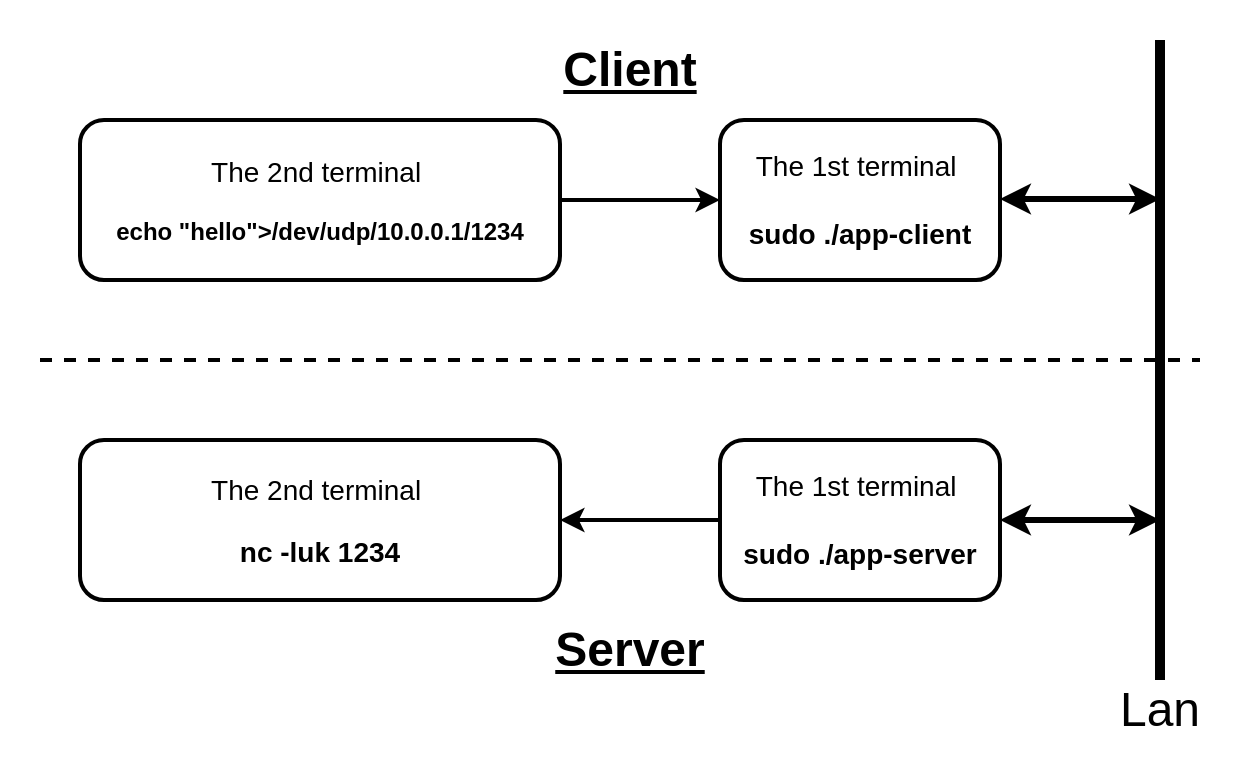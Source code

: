 <mxfile>
    <diagram id="LpFoA9bvL5CVX6Vai69h" name="testing">
        <mxGraphModel dx="799" dy="541" grid="1" gridSize="10" guides="1" tooltips="1" connect="1" arrows="1" fold="1" page="1" pageScale="1" pageWidth="827" pageHeight="1169" background="#ffffff" math="0" shadow="0">
            <root>
                <mxCell id="0"/>
                <mxCell id="1" parent="0"/>
                <mxCell id="dZqDCKcMWKSOWL1aF3Yy-13" value="" style="rounded=0;whiteSpace=wrap;html=1;strokeColor=none;strokeWidth=2;fontSize=24;fontColor=#000000;fillColor=#FFFFFF;" parent="1" vertex="1">
                    <mxGeometry x="80" y="60" width="620" height="380" as="geometry"/>
                </mxCell>
                <mxCell id="dZqDCKcMWKSOWL1aF3Yy-1" value="&lt;font color=&quot;#000000&quot; style=&quot;font-size: 14px;&quot;&gt;The 1st terminal&amp;nbsp;&lt;br&gt;&lt;br&gt;&lt;b&gt;sudo ./app-client&lt;/b&gt;&lt;br&gt;&lt;/font&gt;" style="rounded=1;whiteSpace=wrap;html=1;strokeColor=#000000;fillColor=#FFFFFF;strokeWidth=2;" parent="1" vertex="1">
                    <mxGeometry x="440" y="120" width="140" height="80" as="geometry"/>
                </mxCell>
                <mxCell id="dZqDCKcMWKSOWL1aF3Yy-3" style="edgeStyle=orthogonalEdgeStyle;html=1;exitX=1;exitY=0.5;exitDx=0;exitDy=0;entryX=0;entryY=0.5;entryDx=0;entryDy=0;fontSize=12;fontColor=#000000;strokeWidth=2;strokeColor=#000000;" parent="1" source="dZqDCKcMWKSOWL1aF3Yy-2" target="dZqDCKcMWKSOWL1aF3Yy-1" edge="1">
                    <mxGeometry relative="1" as="geometry"/>
                </mxCell>
                <mxCell id="dZqDCKcMWKSOWL1aF3Yy-2" value="&lt;font color=&quot;#000000&quot; style=&quot;&quot;&gt;&lt;span style=&quot;font-size: 14px;&quot;&gt;The 2nd terminal&amp;nbsp;&lt;/span&gt;&lt;br&gt;&lt;br&gt;&lt;b style=&quot;&quot;&gt;&lt;font style=&quot;font-size: 12px;&quot;&gt;echo &quot;hello&quot;&amp;gt;/dev/udp/10.0.0.1/1234&lt;/font&gt;&lt;/b&gt;&lt;br&gt;&lt;/font&gt;" style="rounded=1;whiteSpace=wrap;html=1;strokeColor=#000000;fillColor=#FFFFFF;strokeWidth=2;" parent="1" vertex="1">
                    <mxGeometry x="120" y="120" width="240" height="80" as="geometry"/>
                </mxCell>
                <mxCell id="dZqDCKcMWKSOWL1aF3Yy-4" value="" style="endArrow=none;dashed=1;html=1;strokeWidth=2;strokeColor=#000000;fontSize=12;fontColor=#000000;" parent="1" edge="1">
                    <mxGeometry width="50" height="50" relative="1" as="geometry">
                        <mxPoint x="100" y="240" as="sourcePoint"/>
                        <mxPoint x="680" y="240" as="targetPoint"/>
                    </mxGeometry>
                </mxCell>
                <mxCell id="dZqDCKcMWKSOWL1aF3Yy-10" style="edgeStyle=orthogonalEdgeStyle;html=1;exitX=0;exitY=0.5;exitDx=0;exitDy=0;entryX=1;entryY=0.5;entryDx=0;entryDy=0;strokeColor=#000000;strokeWidth=2;fontSize=14;fontColor=#000000;" parent="1" source="dZqDCKcMWKSOWL1aF3Yy-5" target="dZqDCKcMWKSOWL1aF3Yy-9" edge="1">
                    <mxGeometry relative="1" as="geometry"/>
                </mxCell>
                <mxCell id="dZqDCKcMWKSOWL1aF3Yy-5" value="&lt;font color=&quot;#000000&quot; style=&quot;font-size: 14px;&quot;&gt;The 1st terminal&amp;nbsp;&lt;br&gt;&lt;br&gt;&lt;b&gt;sudo ./app-server&lt;/b&gt;&lt;br&gt;&lt;/font&gt;" style="rounded=1;whiteSpace=wrap;html=1;strokeColor=#000000;fillColor=#FFFFFF;strokeWidth=2;" parent="1" vertex="1">
                    <mxGeometry x="440" y="280" width="140" height="80" as="geometry"/>
                </mxCell>
                <mxCell id="dZqDCKcMWKSOWL1aF3Yy-6" value="" style="endArrow=none;html=1;strokeColor=#000000;strokeWidth=5;fontSize=12;fontColor=#000000;" parent="1" edge="1">
                    <mxGeometry width="50" height="50" relative="1" as="geometry">
                        <mxPoint x="660" y="400" as="sourcePoint"/>
                        <mxPoint x="660" y="80" as="targetPoint"/>
                    </mxGeometry>
                </mxCell>
                <mxCell id="dZqDCKcMWKSOWL1aF3Yy-7" value="" style="endArrow=classic;startArrow=classic;html=1;strokeColor=#000000;strokeWidth=3;fontSize=12;fontColor=#000000;exitX=1;exitY=0.5;exitDx=0;exitDy=0;" parent="1" source="dZqDCKcMWKSOWL1aF3Yy-5" edge="1">
                    <mxGeometry width="50" height="50" relative="1" as="geometry">
                        <mxPoint x="430" y="380" as="sourcePoint"/>
                        <mxPoint x="660" y="320" as="targetPoint"/>
                    </mxGeometry>
                </mxCell>
                <mxCell id="dZqDCKcMWKSOWL1aF3Yy-8" value="" style="endArrow=classic;startArrow=classic;html=1;strokeColor=#000000;strokeWidth=3;fontSize=12;fontColor=#000000;exitX=1;exitY=0.5;exitDx=0;exitDy=0;" parent="1" edge="1">
                    <mxGeometry width="50" height="50" relative="1" as="geometry">
                        <mxPoint x="580" y="159.5" as="sourcePoint"/>
                        <mxPoint x="660" y="159.5" as="targetPoint"/>
                    </mxGeometry>
                </mxCell>
                <mxCell id="dZqDCKcMWKSOWL1aF3Yy-9" value="&lt;font color=&quot;#000000&quot; style=&quot;&quot;&gt;&lt;span style=&quot;font-size: 14px;&quot;&gt;The 2nd terminal&amp;nbsp;&lt;/span&gt;&lt;br&gt;&lt;br&gt;&lt;b style=&quot;&quot;&gt;&lt;font style=&quot;font-size: 14px;&quot;&gt;nc -luk 1234&lt;/font&gt;&lt;/b&gt;&lt;br&gt;&lt;/font&gt;" style="rounded=1;whiteSpace=wrap;html=1;strokeColor=#000000;fillColor=#FFFFFF;strokeWidth=2;" parent="1" vertex="1">
                    <mxGeometry x="120" y="280" width="240" height="80" as="geometry"/>
                </mxCell>
                <mxCell id="dZqDCKcMWKSOWL1aF3Yy-11" value="&lt;font size=&quot;1&quot; style=&quot;&quot;&gt;&lt;b style=&quot;&quot;&gt;&lt;u style=&quot;font-size: 24px;&quot;&gt;Client&lt;/u&gt;&lt;/b&gt;&lt;/font&gt;" style="text;html=1;strokeColor=none;fillColor=none;align=center;verticalAlign=middle;whiteSpace=wrap;rounded=0;strokeWidth=2;fontSize=14;fontColor=#000000;" parent="1" vertex="1">
                    <mxGeometry x="350" y="70" width="90" height="50" as="geometry"/>
                </mxCell>
                <mxCell id="dZqDCKcMWKSOWL1aF3Yy-12" value="&lt;font size=&quot;1&quot; style=&quot;&quot;&gt;&lt;b style=&quot;&quot;&gt;&lt;u style=&quot;font-size: 24px;&quot;&gt;Server&lt;/u&gt;&lt;/b&gt;&lt;/font&gt;" style="text;html=1;strokeColor=none;fillColor=none;align=center;verticalAlign=middle;whiteSpace=wrap;rounded=0;strokeWidth=2;fontSize=14;fontColor=#000000;" parent="1" vertex="1">
                    <mxGeometry x="350" y="360" width="90" height="50" as="geometry"/>
                </mxCell>
                <mxCell id="dZqDCKcMWKSOWL1aF3Yy-14" value="Lan" style="text;html=1;strokeColor=none;fillColor=none;align=center;verticalAlign=middle;whiteSpace=wrap;rounded=0;strokeWidth=2;fontSize=24;fontColor=#000000;" parent="1" vertex="1">
                    <mxGeometry x="630" y="400" width="60" height="30" as="geometry"/>
                </mxCell>
            </root>
        </mxGraphModel>
    </diagram>
    <diagram id="3_8uMYqXD7WGEC1r_juf" name="第 5 页">
        <mxGraphModel dx="993" dy="731" grid="1" gridSize="10" guides="1" tooltips="1" connect="1" arrows="1" fold="1" page="1" pageScale="1" pageWidth="827" pageHeight="1169" background="#ffffff" math="0" shadow="0">
            <root>
                <mxCell id="0"/>
                <mxCell id="1" parent="0"/>
                <mxCell id="bsSO3kbQTR8HCDqmFECx-67" value="" style="rounded=0;whiteSpace=wrap;html=1;glass=0;sketch=0;strokeColor=none;strokeWidth=2;fontSize=18;fontColor=#000000;fillColor=#FFFFFF;" parent="1" vertex="1">
                    <mxGeometry x="60" y="20" width="740" height="680" as="geometry"/>
                </mxCell>
                <mxCell id="bsSO3kbQTR8HCDqmFECx-7" style="edgeStyle=none;html=1;exitX=0.5;exitY=1;exitDx=0;exitDy=0;entryX=0.5;entryY=0;entryDx=0;entryDy=0;fontSize=14;fontColor=#000000;strokeColor=#000000;strokeWidth=2;" parent="1" source="bsSO3kbQTR8HCDqmFECx-1" target="bsSO3kbQTR8HCDqmFECx-4" edge="1">
                    <mxGeometry relative="1" as="geometry"/>
                </mxCell>
                <mxCell id="bsSO3kbQTR8HCDqmFECx-1" value="&lt;font style=&quot;font-size: 14px;&quot; color=&quot;#000000&quot;&gt;app A&lt;/font&gt;" style="rounded=1;whiteSpace=wrap;html=1;fillColor=#FFFFFF;strokeColor=#000000;strokeWidth=2;" parent="1" vertex="1">
                    <mxGeometry x="80" y="81" width="120" height="40" as="geometry"/>
                </mxCell>
                <mxCell id="bsSO3kbQTR8HCDqmFECx-20" style="edgeStyle=orthogonalEdgeStyle;html=1;exitX=0.5;exitY=0;exitDx=0;exitDy=0;entryX=0.214;entryY=1;entryDx=0;entryDy=0;entryPerimeter=0;strokeColor=#000000;strokeWidth=2;fontSize=13;fontColor=#000000;startArrow=classic;startFill=1;endArrow=none;endFill=0;" parent="1" source="bsSO3kbQTR8HCDqmFECx-2" target="bsSO3kbQTR8HCDqmFECx-6" edge="1">
                    <mxGeometry relative="1" as="geometry"/>
                </mxCell>
                <mxCell id="bsSO3kbQTR8HCDqmFECx-2" value="&lt;font style=&quot;font-size: 14px;&quot; color=&quot;#000000&quot;&gt;enp3s0 driver&lt;br&gt;(192.168.2.112)&lt;br&gt;&lt;/font&gt;" style="rounded=1;whiteSpace=wrap;html=1;strokeColor=#000000;fillColor=#FFFFFF;strokeWidth=2;" parent="1" vertex="1">
                    <mxGeometry x="80" y="563" width="120" height="40" as="geometry"/>
                </mxCell>
                <mxCell id="bsSO3kbQTR8HCDqmFECx-11" style="edgeStyle=none;html=1;exitX=0.5;exitY=0;exitDx=0;exitDy=0;entryX=0.786;entryY=0.983;entryDx=0;entryDy=0;entryPerimeter=0;strokeColor=#000000;strokeWidth=2;fontSize=14;fontColor=#000000;startArrow=classic;startFill=1;endArrow=none;endFill=0;" parent="1" source="bsSO3kbQTR8HCDqmFECx-3" target="bsSO3kbQTR8HCDqmFECx-6" edge="1">
                    <mxGeometry relative="1" as="geometry"/>
                </mxCell>
                <mxCell id="bsSO3kbQTR8HCDqmFECx-22" style="edgeStyle=orthogonalEdgeStyle;html=1;exitX=0.5;exitY=1;exitDx=0;exitDy=0;entryX=0.5;entryY=0;entryDx=0;entryDy=0;strokeColor=#000000;strokeWidth=2;fontSize=13;fontColor=#000000;startArrow=none;startFill=0;endArrow=classic;endFill=1;" parent="1" source="bsSO3kbQTR8HCDqmFECx-3" target="bsSO3kbQTR8HCDqmFECx-12" edge="1">
                    <mxGeometry relative="1" as="geometry">
                        <Array as="points">
                            <mxPoint x="300" y="630"/>
                            <mxPoint x="390" y="630"/>
                            <mxPoint x="390" y="50"/>
                            <mxPoint x="300" y="50"/>
                        </Array>
                    </mxGeometry>
                </mxCell>
                <mxCell id="bsSO3kbQTR8HCDqmFECx-3" value="&lt;font style=&quot;font-size: 14px;&quot; color=&quot;#000000&quot;&gt;tun0 driver&lt;br&gt;(10.0.0.2)&lt;br&gt;&lt;/font&gt;" style="rounded=1;whiteSpace=wrap;html=1;strokeColor=#000000;fillColor=#FFFFFF;strokeWidth=2;" parent="1" vertex="1">
                    <mxGeometry x="240" y="563" width="120" height="40" as="geometry"/>
                </mxCell>
                <mxCell id="bsSO3kbQTR8HCDqmFECx-8" style="edgeStyle=none;html=1;exitX=0.5;exitY=1;exitDx=0;exitDy=0;entryX=0.5;entryY=0;entryDx=0;entryDy=0;strokeColor=#000000;strokeWidth=2;fontSize=14;fontColor=#000000;" parent="1" source="bsSO3kbQTR8HCDqmFECx-4" target="bsSO3kbQTR8HCDqmFECx-5" edge="1">
                    <mxGeometry relative="1" as="geometry"/>
                </mxCell>
                <mxCell id="bsSO3kbQTR8HCDqmFECx-4" value="&lt;font style=&quot;font-size: 14px;&quot; color=&quot;#000000&quot;&gt;Socket A&lt;/font&gt;" style="rounded=1;whiteSpace=wrap;html=1;fillColor=#FFFFFF;strokeColor=#000000;strokeWidth=2;" parent="1" vertex="1">
                    <mxGeometry x="80" y="241" width="120" height="40" as="geometry"/>
                </mxCell>
                <mxCell id="bsSO3kbQTR8HCDqmFECx-9" style="edgeStyle=none;html=1;exitX=0.5;exitY=1;exitDx=0;exitDy=0;entryX=0.214;entryY=-0.017;entryDx=0;entryDy=0;entryPerimeter=0;strokeColor=#000000;strokeWidth=2;fontSize=14;fontColor=#000000;" parent="1" source="bsSO3kbQTR8HCDqmFECx-5" target="bsSO3kbQTR8HCDqmFECx-6" edge="1">
                    <mxGeometry relative="1" as="geometry"/>
                </mxCell>
                <mxCell id="bsSO3kbQTR8HCDqmFECx-5" value="&lt;font style=&quot;font-size: 14px;&quot; color=&quot;#000000&quot;&gt;Send msg to&lt;br&gt;10.0.0.1:1234&lt;br&gt;&lt;/font&gt;" style="rounded=1;whiteSpace=wrap;html=1;fillColor=#FFFFFF;strokeColor=#000000;glass=0;strokeWidth=2;" parent="1" vertex="1">
                    <mxGeometry x="80" y="322" width="120" height="40" as="geometry"/>
                </mxCell>
                <mxCell id="bsSO3kbQTR8HCDqmFECx-6" value="&lt;font style=&quot;font-size: 14px;&quot; color=&quot;#000000&quot;&gt;Network Protocol Stack&lt;br&gt;&lt;/font&gt;" style="rounded=1;whiteSpace=wrap;html=1;strokeColor=#000000;fillColor=#FFFFFF;strokeWidth=2;" parent="1" vertex="1">
                    <mxGeometry x="80" y="421" width="280" height="60" as="geometry"/>
                </mxCell>
                <mxCell id="bsSO3kbQTR8HCDqmFECx-16" style="edgeStyle=orthogonalEdgeStyle;html=1;exitX=0.5;exitY=1;exitDx=0;exitDy=0;entryX=0.5;entryY=0;entryDx=0;entryDy=0;strokeColor=#000000;strokeWidth=2;fontSize=13;fontColor=#000000;startArrow=none;startFill=0;endArrow=classic;endFill=1;" parent="1" source="bsSO3kbQTR8HCDqmFECx-12" target="bsSO3kbQTR8HCDqmFECx-13" edge="1">
                    <mxGeometry relative="1" as="geometry"/>
                </mxCell>
                <mxCell id="bsSO3kbQTR8HCDqmFECx-12" value="&lt;font color=&quot;#000000&quot;&gt;&lt;span style=&quot;font-size: 14px;&quot;&gt;app-tun&lt;/span&gt;&lt;/font&gt;" style="rounded=1;whiteSpace=wrap;html=1;fillColor=#FFFFFF;strokeColor=#000000;strokeWidth=2;" parent="1" vertex="1">
                    <mxGeometry x="240" y="81" width="120" height="40" as="geometry"/>
                </mxCell>
                <mxCell id="bsSO3kbQTR8HCDqmFECx-17" style="edgeStyle=orthogonalEdgeStyle;html=1;exitX=0.5;exitY=1;exitDx=0;exitDy=0;entryX=0.5;entryY=0;entryDx=0;entryDy=0;strokeColor=#000000;strokeWidth=2;fontSize=13;fontColor=#000000;startArrow=none;startFill=0;endArrow=classic;endFill=1;" parent="1" source="bsSO3kbQTR8HCDqmFECx-13" target="bsSO3kbQTR8HCDqmFECx-14" edge="1">
                    <mxGeometry relative="1" as="geometry"/>
                </mxCell>
                <mxCell id="bsSO3kbQTR8HCDqmFECx-13" value="&lt;font style=&quot;font-size: 13px;&quot; color=&quot;#000000&quot;&gt;Package with a&lt;br&gt;new TCP/IP header&lt;br&gt;&lt;/font&gt;" style="rounded=1;whiteSpace=wrap;html=1;fillColor=#FFFFFF;strokeColor=#000000;strokeWidth=2;" parent="1" vertex="1">
                    <mxGeometry x="240" y="161" width="120" height="40" as="geometry"/>
                </mxCell>
                <mxCell id="bsSO3kbQTR8HCDqmFECx-18" style="edgeStyle=orthogonalEdgeStyle;html=1;exitX=0.5;exitY=1;exitDx=0;exitDy=0;entryX=0.5;entryY=0;entryDx=0;entryDy=0;strokeColor=#000000;strokeWidth=2;fontSize=13;fontColor=#000000;startArrow=none;startFill=0;endArrow=classic;endFill=1;" parent="1" source="bsSO3kbQTR8HCDqmFECx-14" target="bsSO3kbQTR8HCDqmFECx-15" edge="1">
                    <mxGeometry relative="1" as="geometry"/>
                </mxCell>
                <mxCell id="bsSO3kbQTR8HCDqmFECx-14" value="&lt;font style=&quot;font-size: 14px;&quot; color=&quot;#000000&quot;&gt;Socket B&lt;/font&gt;" style="rounded=1;whiteSpace=wrap;html=1;fillColor=#FFFFFF;strokeColor=#000000;strokeWidth=2;" parent="1" vertex="1">
                    <mxGeometry x="240" y="241" width="120" height="40" as="geometry"/>
                </mxCell>
                <mxCell id="bsSO3kbQTR8HCDqmFECx-19" style="edgeStyle=orthogonalEdgeStyle;html=1;exitX=0.5;exitY=1;exitDx=0;exitDy=0;entryX=0.786;entryY=-0.033;entryDx=0;entryDy=0;entryPerimeter=0;strokeColor=#000000;strokeWidth=2;fontSize=13;fontColor=#000000;startArrow=none;startFill=0;endArrow=classic;endFill=1;" parent="1" source="bsSO3kbQTR8HCDqmFECx-15" target="bsSO3kbQTR8HCDqmFECx-6" edge="1">
                    <mxGeometry relative="1" as="geometry"/>
                </mxCell>
                <mxCell id="bsSO3kbQTR8HCDqmFECx-15" value="&lt;font style=&quot;font-size: 14px;&quot; color=&quot;#000000&quot;&gt;Send msg to&lt;br&gt;192.168.114:5678&lt;br&gt;&lt;/font&gt;" style="rounded=1;whiteSpace=wrap;html=1;fillColor=#FFFFFF;strokeColor=#000000;glass=0;strokeWidth=2;" parent="1" vertex="1">
                    <mxGeometry x="240" y="322" width="120" height="40" as="geometry"/>
                </mxCell>
                <mxCell id="bsSO3kbQTR8HCDqmFECx-21" value="" style="endArrow=none;dashed=1;html=1;strokeWidth=2;strokeColor=#000000;fontSize=13;fontColor=#000000;" parent="1" edge="1">
                    <mxGeometry width="50" height="50" relative="1" as="geometry">
                        <mxPoint x="440" y="680" as="sourcePoint"/>
                        <mxPoint x="440" y="40" as="targetPoint"/>
                    </mxGeometry>
                </mxCell>
                <mxCell id="bsSO3kbQTR8HCDqmFECx-49" value="" style="edgeStyle=orthogonalEdgeStyle;html=1;strokeColor=#000000;strokeWidth=2;fontSize=16;fontColor=#000000;startArrow=classic;startFill=1;endArrow=none;endFill=0;startSize=3;endSize=3;" parent="1" source="bsSO3kbQTR8HCDqmFECx-24" target="bsSO3kbQTR8HCDqmFECx-33" edge="1">
                    <mxGeometry relative="1" as="geometry"/>
                </mxCell>
                <mxCell id="bsSO3kbQTR8HCDqmFECx-50" value="" style="edgeStyle=orthogonalEdgeStyle;html=1;strokeColor=#000000;strokeWidth=2;fontSize=16;fontColor=#000000;startArrow=classic;startFill=1;endArrow=none;endFill=0;startSize=3;endSize=3;" parent="1" source="bsSO3kbQTR8HCDqmFECx-24" target="bsSO3kbQTR8HCDqmFECx-33" edge="1">
                    <mxGeometry relative="1" as="geometry"/>
                </mxCell>
                <mxCell id="bsSO3kbQTR8HCDqmFECx-53" style="edgeStyle=orthogonalEdgeStyle;html=1;exitX=0.5;exitY=0;exitDx=0;exitDy=0;entryX=0.5;entryY=1;entryDx=0;entryDy=0;strokeColor=#000000;strokeWidth=2;fontSize=16;fontColor=#000000;startArrow=none;startFill=0;endArrow=classic;endFill=1;startSize=3;endSize=3;" parent="1" source="bsSO3kbQTR8HCDqmFECx-24" target="bsSO3kbQTR8HCDqmFECx-52" edge="1">
                    <mxGeometry relative="1" as="geometry"/>
                </mxCell>
                <mxCell id="bsSO3kbQTR8HCDqmFECx-24" value="&lt;font style=&quot;font-size: 14px;&quot; color=&quot;#000000&quot;&gt;app C&lt;/font&gt;" style="rounded=1;whiteSpace=wrap;html=1;fillColor=#FFFFFF;strokeColor=#000000;strokeWidth=2;" parent="1" vertex="1">
                    <mxGeometry x="480" y="240" width="120" height="40" as="geometry"/>
                </mxCell>
                <mxCell id="bsSO3kbQTR8HCDqmFECx-25" style="edgeStyle=orthogonalEdgeStyle;html=1;exitX=0.5;exitY=0;exitDx=0;exitDy=0;entryX=0.214;entryY=1;entryDx=0;entryDy=0;entryPerimeter=0;strokeColor=#000000;strokeWidth=2;fontSize=13;fontColor=#000000;startArrow=none;startFill=0;endArrow=classic;endFill=1;" parent="1" source="bsSO3kbQTR8HCDqmFECx-26" target="bsSO3kbQTR8HCDqmFECx-34" edge="1">
                    <mxGeometry relative="1" as="geometry"/>
                </mxCell>
                <mxCell id="bsSO3kbQTR8HCDqmFECx-26" value="&lt;font style=&quot;font-size: 14px;&quot; color=&quot;#000000&quot;&gt;enp3s0 driver&lt;br&gt;(192.168.2.114)&lt;br&gt;&lt;/font&gt;" style="rounded=1;whiteSpace=wrap;html=1;strokeColor=#000000;fillColor=#FFFFFF;strokeWidth=2;" parent="1" vertex="1">
                    <mxGeometry x="480" y="561" width="120" height="40" as="geometry"/>
                </mxCell>
                <mxCell id="bsSO3kbQTR8HCDqmFECx-27" style="edgeStyle=none;html=1;exitX=0.5;exitY=0;exitDx=0;exitDy=0;entryX=0.786;entryY=0.983;entryDx=0;entryDy=0;entryPerimeter=0;strokeColor=#000000;strokeWidth=2;fontSize=14;fontColor=#000000;startArrow=classic;startFill=1;endArrow=none;endFill=0;" parent="1" source="bsSO3kbQTR8HCDqmFECx-29" target="bsSO3kbQTR8HCDqmFECx-34" edge="1">
                    <mxGeometry relative="1" as="geometry"/>
                </mxCell>
                <mxCell id="bsSO3kbQTR8HCDqmFECx-61" style="edgeStyle=orthogonalEdgeStyle;html=1;exitX=0.5;exitY=1;exitDx=0;exitDy=0;entryX=0.5;entryY=0;entryDx=0;entryDy=0;strokeWidth=2;fontSize=16;fontColor=#000000;startArrow=classic;startFill=1;endArrow=none;endFill=0;startSize=3;endSize=3;strokeColor=#000000;" parent="1" source="bsSO3kbQTR8HCDqmFECx-29" target="bsSO3kbQTR8HCDqmFECx-60" edge="1">
                    <mxGeometry relative="1" as="geometry">
                        <Array as="points">
                            <mxPoint x="700" y="620"/>
                            <mxPoint x="780" y="620"/>
                            <mxPoint x="780" y="50"/>
                            <mxPoint x="700" y="50"/>
                        </Array>
                    </mxGeometry>
                </mxCell>
                <mxCell id="bsSO3kbQTR8HCDqmFECx-29" value="&lt;font style=&quot;font-size: 14px;&quot; color=&quot;#000000&quot;&gt;tun0 driver&lt;br&gt;(10.0.0.1)&lt;br&gt;&lt;/font&gt;" style="rounded=1;whiteSpace=wrap;html=1;strokeColor=#000000;fillColor=#FFFFFF;strokeWidth=2;" parent="1" vertex="1">
                    <mxGeometry x="640" y="561" width="120" height="40" as="geometry"/>
                </mxCell>
                <mxCell id="bsSO3kbQTR8HCDqmFECx-32" style="edgeStyle=none;html=1;exitX=0.5;exitY=1;exitDx=0;exitDy=0;entryX=0.214;entryY=-0.017;entryDx=0;entryDy=0;entryPerimeter=0;strokeColor=#000000;strokeWidth=2;fontSize=14;fontColor=#000000;endArrow=none;endFill=0;startArrow=classic;startFill=1;" parent="1" source="bsSO3kbQTR8HCDqmFECx-33" target="bsSO3kbQTR8HCDqmFECx-34" edge="1">
                    <mxGeometry relative="1" as="geometry"/>
                </mxCell>
                <mxCell id="bsSO3kbQTR8HCDqmFECx-33" value="&lt;font style=&quot;font-size: 13px;&quot; color=&quot;#000000&quot;&gt;Listen on&amp;nbsp;&lt;br&gt;192.168.2.114:5678&lt;br&gt;&lt;/font&gt;" style="rounded=1;whiteSpace=wrap;html=1;fillColor=#FFFFFF;strokeColor=#000000;glass=0;strokeWidth=2;" parent="1" vertex="1">
                    <mxGeometry x="480" y="320" width="120" height="40" as="geometry"/>
                </mxCell>
                <mxCell id="bsSO3kbQTR8HCDqmFECx-34" value="&lt;font style=&quot;font-size: 14px;&quot; color=&quot;#000000&quot;&gt;Network Protocol Stack&lt;br&gt;&lt;/font&gt;" style="rounded=1;whiteSpace=wrap;html=1;strokeColor=#000000;fillColor=#FFFFFF;strokeWidth=2;" parent="1" vertex="1">
                    <mxGeometry x="480" y="420" width="280" height="60" as="geometry"/>
                </mxCell>
                <mxCell id="bsSO3kbQTR8HCDqmFECx-39" style="edgeStyle=orthogonalEdgeStyle;html=1;exitX=0.5;exitY=1;exitDx=0;exitDy=0;entryX=0.5;entryY=0;entryDx=0;entryDy=0;strokeColor=#000000;strokeWidth=2;fontSize=13;fontColor=#000000;startArrow=classic;startFill=1;endArrow=none;endFill=0;" parent="1" source="bsSO3kbQTR8HCDqmFECx-40" target="bsSO3kbQTR8HCDqmFECx-42" edge="1">
                    <mxGeometry relative="1" as="geometry"/>
                </mxCell>
                <mxCell id="bsSO3kbQTR8HCDqmFECx-40" value="&lt;font style=&quot;font-size: 14px;&quot; color=&quot;#000000&quot;&gt;App D&lt;/font&gt;" style="rounded=1;whiteSpace=wrap;html=1;fillColor=#FFFFFF;strokeColor=#000000;strokeWidth=2;" parent="1" vertex="1">
                    <mxGeometry x="640" y="239" width="120" height="40" as="geometry"/>
                </mxCell>
                <mxCell id="bsSO3kbQTR8HCDqmFECx-42" value="&lt;font style=&quot;font-size: 14px;&quot; color=&quot;#000000&quot;&gt;Listen on&lt;br&gt;10.0.0.1:1234&lt;br&gt;&lt;/font&gt;" style="rounded=1;whiteSpace=wrap;html=1;fillColor=#FFFFFF;strokeColor=#000000;glass=0;strokeWidth=2;" parent="1" vertex="1">
                    <mxGeometry x="640" y="320" width="120" height="40" as="geometry"/>
                </mxCell>
                <mxCell id="bsSO3kbQTR8HCDqmFECx-45" value="" style="endArrow=none;html=1;strokeColor=#000000;strokeWidth=5;fontSize=13;fontColor=#000000;" parent="1" edge="1">
                    <mxGeometry width="50" height="50" relative="1" as="geometry">
                        <mxPoint x="80" y="660" as="sourcePoint"/>
                        <mxPoint x="760" y="660" as="targetPoint"/>
                    </mxGeometry>
                </mxCell>
                <mxCell id="bsSO3kbQTR8HCDqmFECx-46" value="&lt;font style=&quot;font-size: 16px;&quot;&gt;Lan&lt;/font&gt;" style="text;html=1;strokeColor=none;fillColor=none;align=center;verticalAlign=middle;whiteSpace=wrap;rounded=0;glass=0;sketch=0;strokeWidth=2;fontSize=13;fontColor=#000000;" parent="1" vertex="1">
                    <mxGeometry x="354" y="660" width="60" height="30" as="geometry"/>
                </mxCell>
                <mxCell id="bsSO3kbQTR8HCDqmFECx-47" value="" style="shape=flexArrow;endArrow=classic;startArrow=classic;html=1;strokeColor=#000000;strokeWidth=2;fontSize=16;fontColor=#000000;exitX=0.5;exitY=1;exitDx=0;exitDy=0;endSize=3;startSize=3;spacing=2;" parent="1" source="bsSO3kbQTR8HCDqmFECx-2" edge="1">
                    <mxGeometry width="100" height="100" relative="1" as="geometry">
                        <mxPoint x="360" y="390" as="sourcePoint"/>
                        <mxPoint x="140" y="660" as="targetPoint"/>
                    </mxGeometry>
                </mxCell>
                <mxCell id="bsSO3kbQTR8HCDqmFECx-48" value="" style="shape=flexArrow;endArrow=classic;startArrow=classic;html=1;strokeColor=#000000;strokeWidth=2;fontSize=16;fontColor=#000000;exitX=0.5;exitY=1;exitDx=0;exitDy=0;endSize=3;startSize=3;spacing=2;" parent="1" edge="1">
                    <mxGeometry width="100" height="100" relative="1" as="geometry">
                        <mxPoint x="539.5" y="601" as="sourcePoint"/>
                        <mxPoint x="539.5" y="658" as="targetPoint"/>
                    </mxGeometry>
                </mxCell>
                <mxCell id="bsSO3kbQTR8HCDqmFECx-55" style="edgeStyle=orthogonalEdgeStyle;html=1;exitX=0.5;exitY=0;exitDx=0;exitDy=0;entryX=0.5;entryY=1;entryDx=0;entryDy=0;strokeColor=#000000;strokeWidth=2;fontSize=16;fontColor=#000000;startArrow=none;startFill=0;endArrow=classic;endFill=1;startSize=3;endSize=3;" parent="1" source="bsSO3kbQTR8HCDqmFECx-52" target="bsSO3kbQTR8HCDqmFECx-54" edge="1">
                    <mxGeometry relative="1" as="geometry"/>
                </mxCell>
                <mxCell id="bsSO3kbQTR8HCDqmFECx-52" value="&lt;font style=&quot;font-size: 13px;&quot; color=&quot;#000000&quot;&gt;Unpackage &lt;br&gt;TCP/IP header&lt;br&gt;&lt;/font&gt;" style="rounded=1;whiteSpace=wrap;html=1;fillColor=#FFFFFF;strokeColor=#000000;strokeWidth=2;" parent="1" vertex="1">
                    <mxGeometry x="480" y="159" width="120" height="40" as="geometry"/>
                </mxCell>
                <mxCell id="bsSO3kbQTR8HCDqmFECx-56" style="edgeStyle=orthogonalEdgeStyle;html=1;exitX=0.5;exitY=0;exitDx=0;exitDy=0;entryX=0.5;entryY=0;entryDx=0;entryDy=0;strokeColor=#000000;strokeWidth=2;fontSize=16;fontColor=#000000;startArrow=none;startFill=0;endArrow=classic;endFill=1;startSize=3;endSize=3;" parent="1" source="bsSO3kbQTR8HCDqmFECx-54" target="bsSO3kbQTR8HCDqmFECx-34" edge="1">
                    <mxGeometry relative="1" as="geometry">
                        <Array as="points">
                            <mxPoint x="540" y="60"/>
                            <mxPoint x="620" y="60"/>
                        </Array>
                    </mxGeometry>
                </mxCell>
                <mxCell id="bsSO3kbQTR8HCDqmFECx-54" value="&lt;font style=&quot;font-size: 14px;&quot; color=&quot;#000000&quot;&gt;Send packet to&lt;br&gt;protocol stack&lt;br&gt;&lt;/font&gt;" style="rounded=1;whiteSpace=wrap;html=1;fillColor=#FFFFFF;strokeColor=#000000;glass=0;strokeWidth=2;" parent="1" vertex="1">
                    <mxGeometry x="480" y="79" width="120" height="40" as="geometry"/>
                </mxCell>
                <mxCell id="bsSO3kbQTR8HCDqmFECx-57" style="edgeStyle=orthogonalEdgeStyle;html=1;entryX=0.789;entryY=1;entryDx=0;entryDy=0;entryPerimeter=0;strokeColor=#FF0000;strokeWidth=2;fontSize=16;fontColor=#000000;startArrow=none;startFill=0;endArrow=classic;endFill=1;startSize=3;endSize=3;dashed=1;" parent="1" target="bsSO3kbQTR8HCDqmFECx-6" edge="1">
                    <mxGeometry relative="1" as="geometry">
                        <mxPoint x="140" y="420" as="sourcePoint"/>
                        <Array as="points">
                            <mxPoint x="140" y="460"/>
                            <mxPoint x="301" y="460"/>
                        </Array>
                    </mxGeometry>
                </mxCell>
                <mxCell id="bsSO3kbQTR8HCDqmFECx-58" style="edgeStyle=orthogonalEdgeStyle;html=1;entryX=0.214;entryY=0.983;entryDx=0;entryDy=0;entryPerimeter=0;strokeColor=#001DBC;strokeWidth=2;fontSize=16;fontColor=#000000;startArrow=none;startFill=0;endArrow=classic;endFill=1;startSize=3;endSize=3;dashed=1;fillColor=#0050ef;" parent="1" target="bsSO3kbQTR8HCDqmFECx-6" edge="1">
                    <mxGeometry relative="1" as="geometry">
                        <mxPoint x="300" y="420" as="sourcePoint"/>
                        <mxPoint x="310.92" y="491" as="targetPoint"/>
                        <Array as="points">
                            <mxPoint x="300" y="440"/>
                            <mxPoint x="140" y="440"/>
                        </Array>
                    </mxGeometry>
                </mxCell>
                <mxCell id="bsSO3kbQTR8HCDqmFECx-59" style="edgeStyle=none;html=1;exitX=0.5;exitY=1;exitDx=0;exitDy=0;entryX=0.214;entryY=-0.017;entryDx=0;entryDy=0;entryPerimeter=0;strokeColor=#000000;strokeWidth=2;fontSize=14;fontColor=#000000;endArrow=none;endFill=0;startArrow=classic;startFill=1;" parent="1" edge="1">
                    <mxGeometry relative="1" as="geometry">
                        <mxPoint x="702" y="360" as="sourcePoint"/>
                        <mxPoint x="701.92" y="418.98" as="targetPoint"/>
                    </mxGeometry>
                </mxCell>
                <mxCell id="bsSO3kbQTR8HCDqmFECx-60" value="&lt;font color=&quot;#000000&quot;&gt;&lt;span style=&quot;font-size: 14px;&quot;&gt;app-tun&lt;/span&gt;&lt;/font&gt;" style="rounded=1;whiteSpace=wrap;html=1;fillColor=#FFFFFF;strokeColor=#000000;strokeWidth=2;" parent="1" vertex="1">
                    <mxGeometry x="640" y="79" width="120" height="40" as="geometry"/>
                </mxCell>
                <mxCell id="bsSO3kbQTR8HCDqmFECx-62" value="&lt;font style=&quot;font-size: 18px;&quot;&gt;Computer A&lt;/font&gt;" style="text;html=1;strokeColor=none;fillColor=none;align=center;verticalAlign=middle;whiteSpace=wrap;rounded=0;glass=0;sketch=0;strokeWidth=2;fontSize=16;fontColor=#000000;" parent="1" vertex="1">
                    <mxGeometry x="70" y="23" width="120" height="30" as="geometry"/>
                </mxCell>
                <mxCell id="bsSO3kbQTR8HCDqmFECx-63" value="&lt;font style=&quot;font-size: 18px;&quot;&gt;Computer B&lt;/font&gt;" style="text;html=1;strokeColor=none;fillColor=none;align=center;verticalAlign=middle;whiteSpace=wrap;rounded=0;glass=0;sketch=0;strokeWidth=2;fontSize=16;fontColor=#000000;" parent="1" vertex="1">
                    <mxGeometry x="440" y="23" width="120" height="30" as="geometry"/>
                </mxCell>
                <mxCell id="bsSO3kbQTR8HCDqmFECx-65" value="" style="curved=1;endArrow=classic;html=1;strokeColor=#FF0000;strokeWidth=2;fontSize=18;fontColor=#000000;startSize=3;endSize=3;entryX=0.786;entryY=0;entryDx=0;entryDy=0;entryPerimeter=0;exitX=0.5;exitY=0;exitDx=0;exitDy=0;dashed=1;fillColor=#e51400;" parent="1" source="bsSO3kbQTR8HCDqmFECx-34" target="bsSO3kbQTR8HCDqmFECx-34" edge="1">
                    <mxGeometry width="50" height="50" relative="1" as="geometry">
                        <mxPoint x="640" y="490" as="sourcePoint"/>
                        <mxPoint x="690" y="440" as="targetPoint"/>
                        <Array as="points">
                            <mxPoint x="630" y="440"/>
                            <mxPoint x="660" y="440"/>
                        </Array>
                    </mxGeometry>
                </mxCell>
            </root>
        </mxGraphModel>
    </diagram>
    <diagram id="lBMaH31nj32pBS0gJe0l" name="第 4 页">
        <mxGraphModel dx="993" dy="731" grid="1" gridSize="10" guides="1" tooltips="1" connect="1" arrows="1" fold="1" page="1" pageScale="1" pageWidth="827" pageHeight="1169" math="0" shadow="0">
            <root>
                <mxCell id="0"/>
                <mxCell id="1" parent="0"/>
                <mxCell id="549uaHIAO2YP7xCpIByj-1" value="" style="rounded=0;whiteSpace=wrap;html=1;strokeColor=none;strokeWidth=2;fontSize=18;fontColor=#000000;fillColor=#FFFFFF;" parent="1" vertex="1">
                    <mxGeometry x="40" y="20" width="560" height="580" as="geometry"/>
                </mxCell>
                <mxCell id="549uaHIAO2YP7xCpIByj-2" style="edgeStyle=none;html=1;exitX=0.5;exitY=1;exitDx=0;exitDy=0;entryX=0.5;entryY=0;entryDx=0;entryDy=0;fontSize=14;fontColor=#000000;strokeColor=#001DBC;strokeWidth=2;endSize=2;fillColor=#0050ef;" parent="1" source="549uaHIAO2YP7xCpIByj-3" target="549uaHIAO2YP7xCpIByj-5" edge="1">
                    <mxGeometry relative="1" as="geometry"/>
                </mxCell>
                <mxCell id="549uaHIAO2YP7xCpIByj-3" value="&lt;font style=&quot;font-size: 14px;&quot; color=&quot;#000000&quot;&gt;application A&lt;/font&gt;" style="rounded=0;whiteSpace=wrap;html=1;strokeColor=#000000;fillColor=#FFFFFF;strokeWidth=2;" parent="1" vertex="1">
                    <mxGeometry x="80" y="80" width="120" height="40" as="geometry"/>
                </mxCell>
                <mxCell id="549uaHIAO2YP7xCpIByj-4" style="edgeStyle=none;html=1;exitX=0.5;exitY=1;exitDx=0;exitDy=0;strokeColor=#001DBC;strokeWidth=2;fontSize=14;fontColor=#000000;endSize=2;entryX=0.188;entryY=-0.017;entryDx=0;entryDy=0;entryPerimeter=0;fillColor=#0050ef;" parent="1" source="549uaHIAO2YP7xCpIByj-5" target="549uaHIAO2YP7xCpIByj-6" edge="1">
                    <mxGeometry relative="1" as="geometry"/>
                </mxCell>
                <mxCell id="549uaHIAO2YP7xCpIByj-5" value="&lt;font style=&quot;font-size: 14px;&quot; color=&quot;#000000&quot;&gt;Socket A&lt;/font&gt;" style="rounded=0;whiteSpace=wrap;html=1;strokeColor=#000000;fillColor=#FFFFFF;strokeWidth=2;" parent="1" vertex="1">
                    <mxGeometry x="80" y="160" width="120" height="40" as="geometry"/>
                </mxCell>
                <mxCell id="549uaHIAO2YP7xCpIByj-6" value="&lt;font style=&quot;font-size: 14px;&quot; color=&quot;#000000&quot;&gt;Network Protocol Stack(Linux Kernel)&lt;/font&gt;" style="rounded=0;whiteSpace=wrap;html=1;strokeColor=#000000;fillColor=#FFFFFF;strokeWidth=2;" parent="1" vertex="1">
                    <mxGeometry x="80" y="260" width="320" height="60" as="geometry"/>
                </mxCell>
                <mxCell id="549uaHIAO2YP7xCpIByj-7" style="edgeStyle=none;html=1;exitX=0.5;exitY=1;exitDx=0;exitDy=0;entryX=0.5;entryY=0;entryDx=0;entryDy=0;strokeColor=#000000;strokeWidth=2;fontSize=14;fontColor=#000000;endSize=2;" parent="1" source="549uaHIAO2YP7xCpIByj-8" target="549uaHIAO2YP7xCpIByj-10" edge="1">
                    <mxGeometry relative="1" as="geometry"/>
                </mxCell>
                <mxCell id="549uaHIAO2YP7xCpIByj-8" value="&lt;font style=&quot;font-size: 14px;&quot; color=&quot;#000000&quot;&gt;application-tun&lt;/font&gt;" style="rounded=0;whiteSpace=wrap;html=1;strokeColor=#000000;fillColor=#FFFFFF;strokeWidth=2;" parent="1" vertex="1">
                    <mxGeometry x="280" y="80" width="120" height="40" as="geometry"/>
                </mxCell>
                <mxCell id="549uaHIAO2YP7xCpIByj-9" style="edgeStyle=none;html=1;exitX=0.5;exitY=1;exitDx=0;exitDy=0;strokeColor=#000000;strokeWidth=2;fontSize=14;fontColor=#000000;endSize=2;" parent="1" source="549uaHIAO2YP7xCpIByj-10" edge="1">
                    <mxGeometry relative="1" as="geometry">
                        <mxPoint x="340" y="260" as="targetPoint"/>
                    </mxGeometry>
                </mxCell>
                <mxCell id="549uaHIAO2YP7xCpIByj-10" value="&lt;font style=&quot;font-size: 14px;&quot; color=&quot;#000000&quot;&gt;Socket A&lt;/font&gt;" style="rounded=0;whiteSpace=wrap;html=1;strokeColor=#000000;fillColor=#FFFFFF;strokeWidth=2;" parent="1" vertex="1">
                    <mxGeometry x="280" y="160" width="120" height="40" as="geometry"/>
                </mxCell>
                <mxCell id="549uaHIAO2YP7xCpIByj-11" style="edgeStyle=orthogonalEdgeStyle;html=1;exitX=0.5;exitY=1;exitDx=0;exitDy=0;entryX=0.5;entryY=0;entryDx=0;entryDy=0;strokeColor=#001DBC;fontSize=14;strokeWidth=2;fillColor=#0050ef;" parent="1" source="549uaHIAO2YP7xCpIByj-13" target="549uaHIAO2YP7xCpIByj-8" edge="1">
                    <mxGeometry relative="1" as="geometry">
                        <Array as="points">
                            <mxPoint x="340" y="440"/>
                            <mxPoint x="540" y="440"/>
                            <mxPoint x="540" y="60"/>
                            <mxPoint x="340" y="60"/>
                        </Array>
                    </mxGeometry>
                </mxCell>
                <mxCell id="549uaHIAO2YP7xCpIByj-13" value="&lt;font style=&quot;font-size: 14px;&quot; color=&quot;#000000&quot;&gt;tun0 driver&lt;br&gt;(10.0.0.1)&lt;br&gt;&lt;/font&gt;" style="rounded=0;whiteSpace=wrap;html=1;strokeColor=#000000;fillColor=#FFFFFF;strokeWidth=2;" parent="1" vertex="1">
                    <mxGeometry x="280" y="380" width="120" height="40" as="geometry"/>
                </mxCell>
                <mxCell id="549uaHIAO2YP7xCpIByj-14" style="edgeStyle=orthogonalEdgeStyle;html=1;exitX=0.5;exitY=0;exitDx=0;exitDy=0;entryX=1;entryY=0.5;entryDx=0;entryDy=0;strokeColor=#000000;startArrow=classic;startFill=1;endArrow=none;endFill=0;" parent="1" source="549uaHIAO2YP7xCpIByj-15" target="549uaHIAO2YP7xCpIByj-8" edge="1">
                    <mxGeometry relative="1" as="geometry"/>
                </mxCell>
                <mxCell id="549uaHIAO2YP7xCpIByj-15" value="&lt;font style=&quot;font-size: 14px;&quot; color=&quot;#000000&quot;&gt;/dev/net/tun&lt;/font&gt;" style="rounded=0;whiteSpace=wrap;html=1;strokeColor=#000000;fillColor=#FFFFFF;strokeWidth=2;" parent="1" vertex="1">
                    <mxGeometry x="420" y="160" width="100" height="40" as="geometry"/>
                </mxCell>
                <mxCell id="549uaHIAO2YP7xCpIByj-16" style="edgeStyle=orthogonalEdgeStyle;html=1;exitX=0.5;exitY=1;exitDx=0;exitDy=0;strokeColor=#000000;strokeWidth=2;fontSize=14;fontColor=#000000;endSize=2;" parent="1" source="549uaHIAO2YP7xCpIByj-17" edge="1">
                    <mxGeometry relative="1" as="geometry">
                        <mxPoint x="140" y="520" as="targetPoint"/>
                    </mxGeometry>
                </mxCell>
                <mxCell id="549uaHIAO2YP7xCpIByj-17" value="&lt;font style=&quot;font-size: 14px;&quot; color=&quot;#000000&quot;&gt;enp0s3 driver&lt;br&gt;(192.168.2.114)&lt;br&gt;&lt;/font&gt;" style="rounded=0;whiteSpace=wrap;html=1;strokeColor=#000000;fillColor=#FFFFFF;strokeWidth=2;" parent="1" vertex="1">
                    <mxGeometry x="80" y="380" width="120" height="40" as="geometry"/>
                </mxCell>
                <mxCell id="549uaHIAO2YP7xCpIByj-18" value="" style="endArrow=none;dashed=1;html=1;strokeWidth=2;strokeColor=#000000;fontSize=14;fontColor=#000000;endSize=2;" parent="1" edge="1">
                    <mxGeometry width="50" height="50" relative="1" as="geometry">
                        <mxPoint x="60" y="481" as="sourcePoint"/>
                        <mxPoint x="580" y="481" as="targetPoint"/>
                    </mxGeometry>
                </mxCell>
                <mxCell id="549uaHIAO2YP7xCpIByj-19" value="&lt;span style=&quot;font-size: 18px;&quot;&gt;Physical Network&lt;/span&gt;" style="text;html=1;strokeColor=none;fillColor=none;align=center;verticalAlign=middle;whiteSpace=wrap;rounded=0;strokeWidth=2;fontSize=14;fontColor=#000000;" parent="1" vertex="1">
                    <mxGeometry x="48" y="545" width="190" height="30" as="geometry"/>
                </mxCell>
                <mxCell id="549uaHIAO2YP7xCpIByj-20" value="&lt;font color=&quot;#000000&quot; style=&quot;font-size: 12px;&quot;&gt;send data to&lt;br&gt;10.0.0.2:5678&lt;br&gt;&lt;/font&gt;" style="text;html=1;strokeColor=none;fillColor=none;align=left;verticalAlign=middle;whiteSpace=wrap;rounded=0;fontSize=13;" parent="1" vertex="1">
                    <mxGeometry x="148" y="204" width="100" height="46" as="geometry"/>
                </mxCell>
                <mxCell id="549uaHIAO2YP7xCpIByj-21" value="&lt;font color=&quot;#000000&quot; style=&quot;font-size: 14px;&quot;&gt;open&lt;/font&gt;" style="text;html=1;strokeColor=none;fillColor=none;align=right;verticalAlign=middle;whiteSpace=wrap;rounded=0;fontSize=13;" parent="1" vertex="1">
                    <mxGeometry x="420" y="119" width="50" height="40" as="geometry"/>
                </mxCell>
                <mxCell id="549uaHIAO2YP7xCpIByj-22" style="edgeStyle=orthogonalEdgeStyle;html=1;exitX=0.5;exitY=1;exitDx=0;exitDy=0;strokeColor=#000000;strokeWidth=2;fontSize=14;fontColor=#000000;endSize=2;" parent="1" edge="1">
                    <mxGeometry relative="1" as="geometry">
                        <mxPoint x="142" y="380" as="targetPoint"/>
                        <mxPoint x="142" y="320" as="sourcePoint"/>
                    </mxGeometry>
                </mxCell>
                <mxCell id="549uaHIAO2YP7xCpIByj-23" style="edgeStyle=orthogonalEdgeStyle;html=1;exitX=0.5;exitY=1;exitDx=0;exitDy=0;strokeColor=#001DBC;strokeWidth=2;fontSize=14;fontColor=#000000;endSize=2;fillColor=#0050ef;" parent="1" edge="1">
                    <mxGeometry relative="1" as="geometry">
                        <mxPoint x="340" y="380" as="targetPoint"/>
                        <mxPoint x="340" y="320" as="sourcePoint"/>
                    </mxGeometry>
                </mxCell>
                <mxCell id="549uaHIAO2YP7xCpIByj-24" style="edgeStyle=orthogonalEdgeStyle;html=1;strokeColor=#FF0000;fontSize=14;strokeWidth=2;exitX=0.188;exitY=0;exitDx=0;exitDy=0;exitPerimeter=0;entryX=0.813;entryY=0.983;entryDx=0;entryDy=0;entryPerimeter=0;dashed=1;" parent="1" source="549uaHIAO2YP7xCpIByj-6" target="549uaHIAO2YP7xCpIByj-6" edge="1">
                    <mxGeometry relative="1" as="geometry">
                        <mxPoint x="580" y="560" as="sourcePoint"/>
                        <mxPoint x="460" y="260" as="targetPoint"/>
                        <Array as="points">
                            <mxPoint x="140" y="280"/>
                            <mxPoint x="340" y="280"/>
                        </Array>
                    </mxGeometry>
                </mxCell>
                <mxCell id="549uaHIAO2YP7xCpIByj-25" value="" style="endArrow=none;dashed=1;html=1;strokeWidth=1;strokeColor=#000000;fontSize=12;" parent="1" edge="1">
                    <mxGeometry width="50" height="50" relative="1" as="geometry">
                        <mxPoint x="240" y="440" as="sourcePoint"/>
                        <mxPoint x="240" y="40" as="targetPoint"/>
                    </mxGeometry>
                </mxCell>
            </root>
        </mxGraphModel>
    </diagram>
    <diagram id="Ge-TGvGSaxkgLmJ7WrCG" name="第 3 页">
        <mxGraphModel dx="993" dy="731" grid="1" gridSize="10" guides="1" tooltips="1" connect="1" arrows="1" fold="1" page="1" pageScale="1" pageWidth="827" pageHeight="1169" background="#ffffff" math="0" shadow="0">
            <root>
                <mxCell id="0"/>
                <mxCell id="1" parent="0"/>
                <mxCell id="GLVXH1b4re-_IUkdJNYs-1" value="" style="rounded=0;whiteSpace=wrap;html=1;strokeColor=none;strokeWidth=2;fontSize=18;fontColor=#000000;fillColor=#FFFFFF;" vertex="1" parent="1">
                    <mxGeometry x="40" y="20" width="660" height="580" as="geometry"/>
                </mxCell>
                <mxCell id="GLVXH1b4re-_IUkdJNYs-2" style="edgeStyle=none;html=1;exitX=0.5;exitY=1;exitDx=0;exitDy=0;entryX=0.5;entryY=0;entryDx=0;entryDy=0;fontSize=14;fontColor=#000000;strokeColor=#001DBC;strokeWidth=2;endSize=2;fillColor=#0050ef;" edge="1" parent="1" source="GLVXH1b4re-_IUkdJNYs-3" target="GLVXH1b4re-_IUkdJNYs-5">
                    <mxGeometry relative="1" as="geometry"/>
                </mxCell>
                <mxCell id="GLVXH1b4re-_IUkdJNYs-3" value="&lt;font style=&quot;font-size: 14px;&quot; color=&quot;#000000&quot;&gt;application A&lt;/font&gt;" style="rounded=0;whiteSpace=wrap;html=1;strokeColor=#000000;fillColor=#FFFFFF;strokeWidth=2;" vertex="1" parent="1">
                    <mxGeometry x="80" y="80" width="120" height="40" as="geometry"/>
                </mxCell>
                <mxCell id="GLVXH1b4re-_IUkdJNYs-4" style="edgeStyle=none;html=1;exitX=0.5;exitY=1;exitDx=0;exitDy=0;strokeColor=#001DBC;strokeWidth=2;fontSize=14;fontColor=#000000;endSize=2;entryX=0.188;entryY=-0.017;entryDx=0;entryDy=0;entryPerimeter=0;fillColor=#0050ef;" edge="1" parent="1" source="GLVXH1b4re-_IUkdJNYs-5" target="GLVXH1b4re-_IUkdJNYs-6">
                    <mxGeometry relative="1" as="geometry"/>
                </mxCell>
                <mxCell id="GLVXH1b4re-_IUkdJNYs-5" value="&lt;font style=&quot;font-size: 14px;&quot; color=&quot;#000000&quot;&gt;Socket A&lt;/font&gt;" style="rounded=0;whiteSpace=wrap;html=1;strokeColor=#000000;fillColor=#FFFFFF;strokeWidth=2;" vertex="1" parent="1">
                    <mxGeometry x="80" y="160" width="120" height="40" as="geometry"/>
                </mxCell>
                <mxCell id="GLVXH1b4re-_IUkdJNYs-6" value="&lt;font style=&quot;font-size: 14px;&quot; color=&quot;#000000&quot;&gt;Network Protocol Stack(Linux Kernel)&lt;/font&gt;" style="rounded=0;whiteSpace=wrap;html=1;strokeColor=#000000;fillColor=#FFFFFF;strokeWidth=2;" vertex="1" parent="1">
                    <mxGeometry x="80" y="260" width="320" height="60" as="geometry"/>
                </mxCell>
                <mxCell id="GLVXH1b4re-_IUkdJNYs-7" style="edgeStyle=none;html=1;exitX=0.5;exitY=1;exitDx=0;exitDy=0;entryX=0.5;entryY=0;entryDx=0;entryDy=0;strokeColor=#000000;strokeWidth=2;fontSize=14;fontColor=#000000;endSize=2;" edge="1" parent="1" source="GLVXH1b4re-_IUkdJNYs-8" target="GLVXH1b4re-_IUkdJNYs-10">
                    <mxGeometry relative="1" as="geometry"/>
                </mxCell>
                <mxCell id="GLVXH1b4re-_IUkdJNYs-8" value="&lt;font style=&quot;font-size: 14px;&quot; color=&quot;#000000&quot;&gt;application-tun&lt;/font&gt;" style="rounded=0;whiteSpace=wrap;html=1;strokeColor=#000000;fillColor=#FFFFFF;strokeWidth=2;" vertex="1" parent="1">
                    <mxGeometry x="280" y="80" width="120" height="40" as="geometry"/>
                </mxCell>
                <mxCell id="GLVXH1b4re-_IUkdJNYs-9" style="edgeStyle=none;html=1;exitX=0.5;exitY=1;exitDx=0;exitDy=0;strokeColor=#000000;strokeWidth=2;fontSize=14;fontColor=#000000;endSize=2;" edge="1" parent="1" source="GLVXH1b4re-_IUkdJNYs-10">
                    <mxGeometry relative="1" as="geometry">
                        <mxPoint x="340" y="260" as="targetPoint"/>
                    </mxGeometry>
                </mxCell>
                <mxCell id="GLVXH1b4re-_IUkdJNYs-10" value="&lt;font style=&quot;font-size: 14px;&quot; color=&quot;#000000&quot;&gt;Socket A&lt;/font&gt;" style="rounded=0;whiteSpace=wrap;html=1;strokeColor=#000000;fillColor=#FFFFFF;strokeWidth=2;" vertex="1" parent="1">
                    <mxGeometry x="280" y="160" width="120" height="40" as="geometry"/>
                </mxCell>
                <mxCell id="GLVXH1b4re-_IUkdJNYs-11" style="edgeStyle=orthogonalEdgeStyle;html=1;exitX=0.5;exitY=1;exitDx=0;exitDy=0;entryX=0.5;entryY=0;entryDx=0;entryDy=0;strokeColor=#000000;fontSize=14;strokeWidth=2;" edge="1" parent="1" source="GLVXH1b4re-_IUkdJNYs-12" target="GLVXH1b4re-_IUkdJNYs-8">
                    <mxGeometry relative="1" as="geometry">
                        <Array as="points">
                            <mxPoint x="340" y="440"/>
                            <mxPoint x="540" y="440"/>
                            <mxPoint x="540" y="60"/>
                            <mxPoint x="340" y="60"/>
                        </Array>
                    </mxGeometry>
                </mxCell>
                <mxCell id="GLVXH1b4re-_IUkdJNYs-26" style="edgeStyle=orthogonalEdgeStyle;html=1;exitX=0.5;exitY=1;exitDx=0;exitDy=0;entryX=0.5;entryY=1;entryDx=0;entryDy=0;strokeColor=#001DBC;strokeWidth=2;fontSize=12;fillColor=#0050ef;" edge="1" parent="1" source="GLVXH1b4re-_IUkdJNYs-12" target="GLVXH1b4re-_IUkdJNYs-25">
                    <mxGeometry relative="1" as="geometry">
                        <Array as="points">
                            <mxPoint x="340" y="460"/>
                            <mxPoint x="620" y="460"/>
                        </Array>
                    </mxGeometry>
                </mxCell>
                <mxCell id="GLVXH1b4re-_IUkdJNYs-12" value="&lt;font style=&quot;font-size: 14px;&quot; color=&quot;#000000&quot;&gt;tun0 driver&lt;br&gt;(10.0.0.1)&lt;br&gt;&lt;/font&gt;" style="rounded=0;whiteSpace=wrap;html=1;strokeColor=#000000;fillColor=#FFFFFF;strokeWidth=2;" vertex="1" parent="1">
                    <mxGeometry x="280" y="380" width="120" height="40" as="geometry"/>
                </mxCell>
                <mxCell id="GLVXH1b4re-_IUkdJNYs-13" style="edgeStyle=orthogonalEdgeStyle;html=1;exitX=0.5;exitY=0;exitDx=0;exitDy=0;entryX=1;entryY=0.5;entryDx=0;entryDy=0;strokeColor=#000000;startArrow=classic;startFill=1;endArrow=none;endFill=0;" edge="1" parent="1" source="GLVXH1b4re-_IUkdJNYs-14" target="GLVXH1b4re-_IUkdJNYs-8">
                    <mxGeometry relative="1" as="geometry"/>
                </mxCell>
                <mxCell id="GLVXH1b4re-_IUkdJNYs-14" value="&lt;font style=&quot;font-size: 14px;&quot; color=&quot;#000000&quot;&gt;/dev/net/tun&lt;/font&gt;" style="rounded=0;whiteSpace=wrap;html=1;strokeColor=#000000;fillColor=#FFFFFF;strokeWidth=2;" vertex="1" parent="1">
                    <mxGeometry x="420" y="160" width="100" height="40" as="geometry"/>
                </mxCell>
                <mxCell id="GLVXH1b4re-_IUkdJNYs-15" style="edgeStyle=orthogonalEdgeStyle;html=1;exitX=0.5;exitY=1;exitDx=0;exitDy=0;strokeColor=#000000;strokeWidth=2;fontSize=14;fontColor=#000000;endSize=2;" edge="1" parent="1" source="GLVXH1b4re-_IUkdJNYs-16">
                    <mxGeometry relative="1" as="geometry">
                        <mxPoint x="140" y="520" as="targetPoint"/>
                    </mxGeometry>
                </mxCell>
                <mxCell id="GLVXH1b4re-_IUkdJNYs-16" value="&lt;font style=&quot;font-size: 14px;&quot; color=&quot;#000000&quot;&gt;enp0s3 driver&lt;br&gt;(192.168.2.114)&lt;br&gt;&lt;/font&gt;" style="rounded=0;whiteSpace=wrap;html=1;strokeColor=#000000;fillColor=#FFFFFF;strokeWidth=2;" vertex="1" parent="1">
                    <mxGeometry x="80" y="380" width="120" height="40" as="geometry"/>
                </mxCell>
                <mxCell id="GLVXH1b4re-_IUkdJNYs-17" value="" style="endArrow=none;dashed=1;html=1;strokeWidth=2;strokeColor=#000000;fontSize=14;fontColor=#000000;endSize=2;" edge="1" parent="1">
                    <mxGeometry width="50" height="50" relative="1" as="geometry">
                        <mxPoint x="60" y="481" as="sourcePoint"/>
                        <mxPoint x="580" y="481" as="targetPoint"/>
                    </mxGeometry>
                </mxCell>
                <mxCell id="GLVXH1b4re-_IUkdJNYs-18" value="&lt;span style=&quot;font-size: 18px;&quot;&gt;Physical Network&lt;/span&gt;" style="text;html=1;strokeColor=none;fillColor=none;align=center;verticalAlign=middle;whiteSpace=wrap;rounded=0;strokeWidth=2;fontSize=14;fontColor=#000000;" vertex="1" parent="1">
                    <mxGeometry x="48" y="545" width="190" height="30" as="geometry"/>
                </mxCell>
                <mxCell id="GLVXH1b4re-_IUkdJNYs-19" value="&lt;font color=&quot;#000000&quot; style=&quot;font-size: 12px;&quot;&gt;send data to&lt;br&gt;10.0.0.1:5678&lt;br&gt;&lt;/font&gt;" style="text;html=1;strokeColor=none;fillColor=none;align=left;verticalAlign=middle;whiteSpace=wrap;rounded=0;fontSize=13;" vertex="1" parent="1">
                    <mxGeometry x="148" y="204" width="100" height="46" as="geometry"/>
                </mxCell>
                <mxCell id="GLVXH1b4re-_IUkdJNYs-20" value="&lt;font color=&quot;#000000&quot; style=&quot;font-size: 14px;&quot;&gt;open&lt;/font&gt;" style="text;html=1;strokeColor=none;fillColor=none;align=right;verticalAlign=middle;whiteSpace=wrap;rounded=0;fontSize=13;" vertex="1" parent="1">
                    <mxGeometry x="420" y="119" width="50" height="40" as="geometry"/>
                </mxCell>
                <mxCell id="GLVXH1b4re-_IUkdJNYs-21" style="edgeStyle=orthogonalEdgeStyle;html=1;exitX=0.5;exitY=1;exitDx=0;exitDy=0;strokeColor=#000000;strokeWidth=2;fontSize=14;fontColor=#000000;endSize=2;" edge="1" parent="1">
                    <mxGeometry relative="1" as="geometry">
                        <mxPoint x="142" y="380" as="targetPoint"/>
                        <mxPoint x="142" y="320" as="sourcePoint"/>
                    </mxGeometry>
                </mxCell>
                <mxCell id="GLVXH1b4re-_IUkdJNYs-22" style="edgeStyle=orthogonalEdgeStyle;html=1;exitX=0.5;exitY=1;exitDx=0;exitDy=0;strokeColor=#001DBC;strokeWidth=2;fontSize=14;fontColor=#000000;endSize=2;fillColor=#0050ef;" edge="1" parent="1">
                    <mxGeometry relative="1" as="geometry">
                        <mxPoint x="340" y="380" as="targetPoint"/>
                        <mxPoint x="340" y="320" as="sourcePoint"/>
                    </mxGeometry>
                </mxCell>
                <mxCell id="GLVXH1b4re-_IUkdJNYs-23" style="edgeStyle=orthogonalEdgeStyle;html=1;strokeColor=#FF0000;fontSize=14;strokeWidth=2;exitX=0.188;exitY=0;exitDx=0;exitDy=0;exitPerimeter=0;entryX=0.813;entryY=0.983;entryDx=0;entryDy=0;entryPerimeter=0;dashed=1;" edge="1" parent="1" source="GLVXH1b4re-_IUkdJNYs-6" target="GLVXH1b4re-_IUkdJNYs-6">
                    <mxGeometry relative="1" as="geometry">
                        <mxPoint x="580" y="560" as="sourcePoint"/>
                        <mxPoint x="460" y="260" as="targetPoint"/>
                        <Array as="points">
                            <mxPoint x="140" y="280"/>
                            <mxPoint x="340" y="280"/>
                        </Array>
                    </mxGeometry>
                </mxCell>
                <mxCell id="GLVXH1b4re-_IUkdJNYs-27" value="" style="endArrow=none;dashed=1;html=1;strokeWidth=1;strokeColor=#000000;fontSize=12;" edge="1" parent="1">
                    <mxGeometry width="50" height="50" relative="1" as="geometry">
                        <mxPoint x="240" y="440" as="sourcePoint"/>
                        <mxPoint x="240" y="40" as="targetPoint"/>
                    </mxGeometry>
                </mxCell>
                <mxCell id="GLVXH1b4re-_IUkdJNYs-25" value="&lt;font style=&quot;font-size: 14px;&quot; color=&quot;#000000&quot;&gt;application B&lt;br&gt;(listen on 5678)&lt;br&gt;&lt;/font&gt;" style="rounded=0;whiteSpace=wrap;html=1;strokeColor=#000000;fillColor=#FFFFFF;strokeWidth=2;" vertex="1" parent="1">
                    <mxGeometry x="560" y="80" width="120" height="40" as="geometry"/>
                </mxCell>
            </root>
        </mxGraphModel>
    </diagram>
    <diagram id="F7_7197ImRXhEtP014LH" name="第 2 页">
        <mxGraphModel dx="993" dy="731" grid="1" gridSize="10" guides="1" tooltips="1" connect="1" arrows="1" fold="1" page="1" pageScale="1" pageWidth="827" pageHeight="1169" background="#ffffff" math="0" shadow="0">
            <root>
                <mxCell id="0"/>
                <mxCell id="1" parent="0"/>
                <mxCell id="P8OrgJ7ncMr9i-wIuGdN-1" value="" style="rounded=0;whiteSpace=wrap;html=1;strokeColor=none;strokeWidth=2;fontSize=18;fontColor=#000000;fillColor=#FFFFFF;" vertex="1" parent="1">
                    <mxGeometry x="100" y="60" width="500" height="460" as="geometry"/>
                </mxCell>
                <mxCell id="P8OrgJ7ncMr9i-wIuGdN-2" style="edgeStyle=none;html=1;exitX=0.5;exitY=1;exitDx=0;exitDy=0;entryX=0.5;entryY=0;entryDx=0;entryDy=0;fontSize=14;fontColor=#000000;strokeColor=#001DBC;strokeWidth=2;endSize=2;fillColor=#0050ef;" edge="1" parent="1" source="P8OrgJ7ncMr9i-wIuGdN-3" target="P8OrgJ7ncMr9i-wIuGdN-5">
                    <mxGeometry relative="1" as="geometry"/>
                </mxCell>
                <mxCell id="P8OrgJ7ncMr9i-wIuGdN-3" value="&lt;font style=&quot;font-size: 14px;&quot; color=&quot;#000000&quot;&gt;application A&lt;/font&gt;" style="rounded=0;whiteSpace=wrap;html=1;strokeColor=#000000;fillColor=#FFFFFF;strokeWidth=2;" vertex="1" parent="1">
                    <mxGeometry x="360" y="81" width="120" height="40" as="geometry"/>
                </mxCell>
                <mxCell id="P8OrgJ7ncMr9i-wIuGdN-4" style="edgeStyle=none;html=1;exitX=0.5;exitY=1;exitDx=0;exitDy=0;strokeColor=#001DBC;strokeWidth=2;fontSize=14;fontColor=#000000;endSize=2;entryX=0.5;entryY=0;entryDx=0;entryDy=0;fillColor=#0050ef;" edge="1" parent="1" source="P8OrgJ7ncMr9i-wIuGdN-5" target="P8OrgJ7ncMr9i-wIuGdN-6">
                    <mxGeometry relative="1" as="geometry"/>
                </mxCell>
                <mxCell id="P8OrgJ7ncMr9i-wIuGdN-5" value="&lt;font style=&quot;font-size: 14px;&quot; color=&quot;#000000&quot;&gt;Socket A&lt;/font&gt;" style="rounded=0;whiteSpace=wrap;html=1;strokeColor=#000000;fillColor=#FFFFFF;strokeWidth=2;" vertex="1" parent="1">
                    <mxGeometry x="360" y="161" width="120" height="40" as="geometry"/>
                </mxCell>
                <mxCell id="P8OrgJ7ncMr9i-wIuGdN-6" value="&lt;font style=&quot;font-size: 14px;&quot; color=&quot;#000000&quot;&gt;Network Protocol Stack(Linux Kernel)&lt;/font&gt;" style="rounded=0;whiteSpace=wrap;html=1;strokeColor=#000000;fillColor=#FFFFFF;strokeWidth=2;" vertex="1" parent="1">
                    <mxGeometry x="285" y="261" width="270" height="60" as="geometry"/>
                </mxCell>
                <mxCell id="P8OrgJ7ncMr9i-wIuGdN-15" style="edgeStyle=orthogonalEdgeStyle;html=1;exitX=0.5;exitY=1;exitDx=0;exitDy=0;strokeColor=#000000;strokeWidth=2;fontSize=14;fontColor=#000000;endSize=2;" edge="1" parent="1" source="P8OrgJ7ncMr9i-wIuGdN-16">
                    <mxGeometry relative="1" as="geometry">
                        <mxPoint x="420" y="481" as="targetPoint"/>
                    </mxGeometry>
                </mxCell>
                <mxCell id="P8OrgJ7ncMr9i-wIuGdN-26" style="edgeStyle=orthogonalEdgeStyle;html=1;exitX=0.5;exitY=1;exitDx=0;exitDy=0;entryX=0.5;entryY=1;entryDx=0;entryDy=0;fontSize=12;strokeColor=#001DBC;strokeWidth=2;fillColor=#0050ef;" edge="1" parent="1" source="P8OrgJ7ncMr9i-wIuGdN-16" target="P8OrgJ7ncMr9i-wIuGdN-25">
                    <mxGeometry relative="1" as="geometry">
                        <Array as="points">
                            <mxPoint x="420" y="440"/>
                            <mxPoint x="210" y="440"/>
                        </Array>
                    </mxGeometry>
                </mxCell>
                <mxCell id="P8OrgJ7ncMr9i-wIuGdN-16" value="&lt;font style=&quot;font-size: 14px;&quot; color=&quot;#000000&quot;&gt;enp0s3 driver&lt;br&gt;(192.168.2.114)&lt;br&gt;&lt;/font&gt;" style="rounded=0;whiteSpace=wrap;html=1;strokeColor=#000000;fillColor=#FFFFFF;strokeWidth=2;" vertex="1" parent="1">
                    <mxGeometry x="360" y="381" width="120" height="40" as="geometry"/>
                </mxCell>
                <mxCell id="P8OrgJ7ncMr9i-wIuGdN-17" value="" style="endArrow=none;dashed=1;html=1;strokeWidth=2;strokeColor=#000000;fontSize=14;fontColor=#000000;endSize=2;" edge="1" parent="1">
                    <mxGeometry width="50" height="50" relative="1" as="geometry">
                        <mxPoint x="120" y="461" as="sourcePoint"/>
                        <mxPoint x="585" y="461" as="targetPoint"/>
                    </mxGeometry>
                </mxCell>
                <mxCell id="P8OrgJ7ncMr9i-wIuGdN-18" value="&lt;span style=&quot;font-size: 18px;&quot;&gt;Physical Network&lt;/span&gt;" style="text;html=1;strokeColor=none;fillColor=none;align=center;verticalAlign=middle;whiteSpace=wrap;rounded=0;strokeWidth=2;fontSize=14;fontColor=#000000;" vertex="1" parent="1">
                    <mxGeometry x="335" y="480" width="190" height="30" as="geometry"/>
                </mxCell>
                <mxCell id="P8OrgJ7ncMr9i-wIuGdN-19" value="&lt;font color=&quot;#000000&quot; style=&quot;font-size: 12px;&quot;&gt;send data to 192.168.2.114:5678&lt;/font&gt;" style="text;html=1;strokeColor=none;fillColor=none;align=left;verticalAlign=middle;whiteSpace=wrap;rounded=0;fontSize=13;" vertex="1" parent="1">
                    <mxGeometry x="425" y="210" width="100" height="39" as="geometry"/>
                </mxCell>
                <mxCell id="P8OrgJ7ncMr9i-wIuGdN-21" style="edgeStyle=orthogonalEdgeStyle;html=1;exitX=0.5;exitY=1;exitDx=0;exitDy=0;strokeColor=#001DBC;strokeWidth=2;fontSize=14;fontColor=#000000;endSize=2;fillColor=#0050ef;" edge="1" parent="1">
                    <mxGeometry relative="1" as="geometry">
                        <mxPoint x="422" y="381" as="targetPoint"/>
                        <mxPoint x="422" y="321" as="sourcePoint"/>
                    </mxGeometry>
                </mxCell>
                <mxCell id="P8OrgJ7ncMr9i-wIuGdN-25" value="&lt;font style=&quot;font-size: 12px;&quot; color=&quot;#000000&quot;&gt;application B&lt;br&gt;（listen on port 5678)&lt;br&gt;&lt;/font&gt;" style="rounded=0;whiteSpace=wrap;html=1;strokeColor=#000000;fillColor=#FFFFFF;strokeWidth=2;" vertex="1" parent="1">
                    <mxGeometry x="140" y="81" width="140" height="40" as="geometry"/>
                </mxCell>
            </root>
        </mxGraphModel>
    </diagram>
    <diagram id="7ZWGpXylOXZSE3-nQbSH" name="Original">
        <mxGraphModel dx="993" dy="731" grid="1" gridSize="10" guides="1" tooltips="1" connect="1" arrows="1" fold="1" page="1" pageScale="1" pageWidth="827" pageHeight="1169" background="#ffffff" math="0" shadow="0">
            <root>
                <mxCell id="0"/>
                <mxCell id="1" parent="0"/>
                <mxCell id="27" value="" style="rounded=0;whiteSpace=wrap;html=1;strokeColor=none;strokeWidth=2;fontSize=18;fontColor=#000000;fillColor=#FFFFFF;" parent="1" vertex="1">
                    <mxGeometry x="40" y="40" width="560" height="500" as="geometry"/>
                </mxCell>
                <mxCell id="4" style="edgeStyle=none;html=1;exitX=0.5;exitY=1;exitDx=0;exitDy=0;entryX=0.5;entryY=0;entryDx=0;entryDy=0;fontSize=14;fontColor=#000000;strokeColor=#000000;strokeWidth=2;endSize=2;" parent="1" source="2" target="3" edge="1">
                    <mxGeometry relative="1" as="geometry"/>
                </mxCell>
                <mxCell id="2" value="&lt;font style=&quot;font-size: 14px;&quot; color=&quot;#000000&quot;&gt;Application A&lt;/font&gt;" style="rounded=0;whiteSpace=wrap;html=1;strokeColor=#000000;fillColor=#FFFFFF;strokeWidth=2;" parent="1" vertex="1">
                    <mxGeometry x="80" y="80" width="120" height="40" as="geometry"/>
                </mxCell>
                <mxCell id="6" style="edgeStyle=none;html=1;exitX=0.5;exitY=1;exitDx=0;exitDy=0;strokeColor=#000000;strokeWidth=2;fontSize=14;fontColor=#000000;endSize=2;entryX=0.188;entryY=-0.017;entryDx=0;entryDy=0;entryPerimeter=0;" parent="1" source="3" target="5" edge="1">
                    <mxGeometry relative="1" as="geometry"/>
                </mxCell>
                <mxCell id="3" value="&lt;font style=&quot;font-size: 14px;&quot; color=&quot;#000000&quot;&gt;Socket A&lt;/font&gt;" style="rounded=0;whiteSpace=wrap;html=1;strokeColor=#000000;fillColor=#FFFFFF;strokeWidth=2;" parent="1" vertex="1">
                    <mxGeometry x="80" y="160" width="120" height="40" as="geometry"/>
                </mxCell>
                <mxCell id="5" value="&lt;font style=&quot;font-size: 14px;&quot; color=&quot;#000000&quot;&gt;Network Protocol Stack(Linux Kernel)&lt;/font&gt;" style="rounded=0;whiteSpace=wrap;html=1;strokeColor=#000000;fillColor=#FFFFFF;strokeWidth=2;" parent="1" vertex="1">
                    <mxGeometry x="80" y="260" width="320" height="60" as="geometry"/>
                </mxCell>
                <mxCell id="9" style="edgeStyle=none;html=1;exitX=0.5;exitY=1;exitDx=0;exitDy=0;entryX=0.5;entryY=0;entryDx=0;entryDy=0;strokeColor=#000000;strokeWidth=2;fontSize=14;fontColor=#000000;endSize=2;" parent="1" source="7" target="8" edge="1">
                    <mxGeometry relative="1" as="geometry"/>
                </mxCell>
                <mxCell id="7" value="&lt;font style=&quot;font-size: 14px;&quot; color=&quot;#000000&quot;&gt;Application B&lt;/font&gt;" style="rounded=0;whiteSpace=wrap;html=1;strokeColor=#000000;fillColor=#FFFFFF;strokeWidth=2;" parent="1" vertex="1">
                    <mxGeometry x="280" y="80" width="120" height="40" as="geometry"/>
                </mxCell>
                <mxCell id="10" style="edgeStyle=none;html=1;exitX=0.5;exitY=1;exitDx=0;exitDy=0;strokeColor=#000000;strokeWidth=2;fontSize=14;fontColor=#000000;endSize=2;" parent="1" source="8" edge="1">
                    <mxGeometry relative="1" as="geometry">
                        <mxPoint x="340" y="260" as="targetPoint"/>
                    </mxGeometry>
                </mxCell>
                <mxCell id="8" value="&lt;font style=&quot;font-size: 14px;&quot; color=&quot;#000000&quot;&gt;Socket A&lt;/font&gt;" style="rounded=0;whiteSpace=wrap;html=1;strokeColor=#000000;fillColor=#FFFFFF;strokeWidth=2;" parent="1" vertex="1">
                    <mxGeometry x="280" y="160" width="120" height="40" as="geometry"/>
                </mxCell>
                <mxCell id="40" style="edgeStyle=orthogonalEdgeStyle;html=1;exitX=0.5;exitY=1;exitDx=0;exitDy=0;entryX=0.5;entryY=0;entryDx=0;entryDy=0;strokeColor=#000000;fontSize=14;strokeWidth=2;" parent="1" source="11" target="7" edge="1">
                    <mxGeometry relative="1" as="geometry">
                        <Array as="points">
                            <mxPoint x="340" y="440"/>
                            <mxPoint x="540" y="440"/>
                            <mxPoint x="540" y="60"/>
                            <mxPoint x="340" y="60"/>
                        </Array>
                    </mxGeometry>
                </mxCell>
                <mxCell id="11" value="&lt;font style=&quot;font-size: 14px;&quot; color=&quot;#000000&quot;&gt;tun0 driver&lt;br&gt;(10.0.0.1)&lt;br&gt;&lt;/font&gt;" style="rounded=0;whiteSpace=wrap;html=1;strokeColor=#000000;fillColor=#FFFFFF;strokeWidth=2;" parent="1" vertex="1">
                    <mxGeometry x="280" y="380" width="120" height="40" as="geometry"/>
                </mxCell>
                <mxCell id="38" style="edgeStyle=orthogonalEdgeStyle;html=1;exitX=0.5;exitY=0;exitDx=0;exitDy=0;entryX=1;entryY=0.5;entryDx=0;entryDy=0;strokeColor=#000000;" parent="1" source="12" target="7" edge="1">
                    <mxGeometry relative="1" as="geometry"/>
                </mxCell>
                <mxCell id="12" value="&lt;font style=&quot;font-size: 14px;&quot; color=&quot;#000000&quot;&gt;/dev/net/tun&lt;/font&gt;" style="rounded=0;whiteSpace=wrap;html=1;strokeColor=#000000;fillColor=#FFFFFF;strokeWidth=2;" parent="1" vertex="1">
                    <mxGeometry x="420" y="160" width="100" height="40" as="geometry"/>
                </mxCell>
                <mxCell id="23" style="edgeStyle=orthogonalEdgeStyle;html=1;exitX=0.5;exitY=1;exitDx=0;exitDy=0;strokeColor=#000000;strokeWidth=2;fontSize=14;fontColor=#000000;endSize=2;" parent="1" source="19" edge="1">
                    <mxGeometry relative="1" as="geometry">
                        <mxPoint x="140" y="480" as="targetPoint"/>
                    </mxGeometry>
                </mxCell>
                <mxCell id="19" value="&lt;font style=&quot;font-size: 14px;&quot; color=&quot;#000000&quot;&gt;enp0s3 driver&lt;br&gt;(192.168.2.114)&lt;br&gt;&lt;/font&gt;" style="rounded=0;whiteSpace=wrap;html=1;strokeColor=#000000;fillColor=#FFFFFF;strokeWidth=2;" parent="1" vertex="1">
                    <mxGeometry x="80" y="380" width="120" height="40" as="geometry"/>
                </mxCell>
                <mxCell id="22" value="" style="endArrow=none;dashed=1;html=1;strokeWidth=2;strokeColor=#000000;fontSize=14;fontColor=#000000;endSize=2;" parent="1" edge="1">
                    <mxGeometry width="50" height="50" relative="1" as="geometry">
                        <mxPoint x="60" y="460" as="sourcePoint"/>
                        <mxPoint x="580" y="460" as="targetPoint"/>
                    </mxGeometry>
                </mxCell>
                <mxCell id="26" value="&lt;span style=&quot;font-size: 18px;&quot;&gt;Physical Network&lt;/span&gt;" style="text;html=1;strokeColor=none;fillColor=none;align=center;verticalAlign=middle;whiteSpace=wrap;rounded=0;strokeWidth=2;fontSize=14;fontColor=#000000;" parent="1" vertex="1">
                    <mxGeometry x="48" y="490" width="190" height="30" as="geometry"/>
                </mxCell>
                <mxCell id="32" value="&lt;font color=&quot;#000000&quot; style=&quot;font-size: 13px;&quot;&gt;192.168.2.114&lt;/font&gt;" style="text;html=1;strokeColor=none;fillColor=none;align=left;verticalAlign=middle;whiteSpace=wrap;rounded=0;fontSize=13;" parent="1" vertex="1">
                    <mxGeometry x="148" y="204" width="100" height="30" as="geometry"/>
                </mxCell>
                <mxCell id="39" value="&lt;font color=&quot;#000000&quot; style=&quot;font-size: 14px;&quot;&gt;open&lt;/font&gt;" style="text;html=1;strokeColor=none;fillColor=none;align=right;verticalAlign=middle;whiteSpace=wrap;rounded=0;fontSize=13;" parent="1" vertex="1">
                    <mxGeometry x="420" y="119" width="50" height="40" as="geometry"/>
                </mxCell>
                <mxCell id="41" style="edgeStyle=orthogonalEdgeStyle;html=1;exitX=0.5;exitY=1;exitDx=0;exitDy=0;strokeColor=#000000;strokeWidth=2;fontSize=14;fontColor=#000000;endSize=2;" parent="1" edge="1">
                    <mxGeometry relative="1" as="geometry">
                        <mxPoint x="142" y="380" as="targetPoint"/>
                        <mxPoint x="142" y="320" as="sourcePoint"/>
                    </mxGeometry>
                </mxCell>
                <mxCell id="42" style="edgeStyle=orthogonalEdgeStyle;html=1;exitX=0.5;exitY=1;exitDx=0;exitDy=0;strokeColor=#000000;strokeWidth=2;fontSize=14;fontColor=#000000;endSize=2;" parent="1" edge="1">
                    <mxGeometry relative="1" as="geometry">
                        <mxPoint x="340" y="380" as="targetPoint"/>
                        <mxPoint x="340" y="320" as="sourcePoint"/>
                    </mxGeometry>
                </mxCell>
                <mxCell id="52" style="edgeStyle=orthogonalEdgeStyle;html=1;strokeColor=#FF0000;fontSize=14;strokeWidth=2;exitX=0.188;exitY=0;exitDx=0;exitDy=0;exitPerimeter=0;entryX=0.813;entryY=0.983;entryDx=0;entryDy=0;entryPerimeter=0;dashed=1;" parent="1" source="5" target="5" edge="1">
                    <mxGeometry relative="1" as="geometry">
                        <mxPoint x="580" y="560" as="sourcePoint"/>
                        <mxPoint x="460" y="260" as="targetPoint"/>
                        <Array as="points">
                            <mxPoint x="140" y="280"/>
                            <mxPoint x="340" y="280"/>
                        </Array>
                    </mxGeometry>
                </mxCell>
                <mxCell id="53" style="edgeStyle=orthogonalEdgeStyle;html=1;strokeColor=#001DBC;fontSize=14;strokeWidth=2;exitX=0.813;exitY=0;exitDx=0;exitDy=0;exitPerimeter=0;dashed=1;fillColor=#0050ef;" parent="1" source="5" edge="1">
                    <mxGeometry relative="1" as="geometry">
                        <mxPoint x="150.16" y="270" as="sourcePoint"/>
                        <mxPoint x="143" y="320" as="targetPoint"/>
                        <Array as="points">
                            <mxPoint x="340" y="270"/>
                            <mxPoint x="143" y="270"/>
                        </Array>
                    </mxGeometry>
                </mxCell>
            </root>
        </mxGraphModel>
    </diagram>
</mxfile>